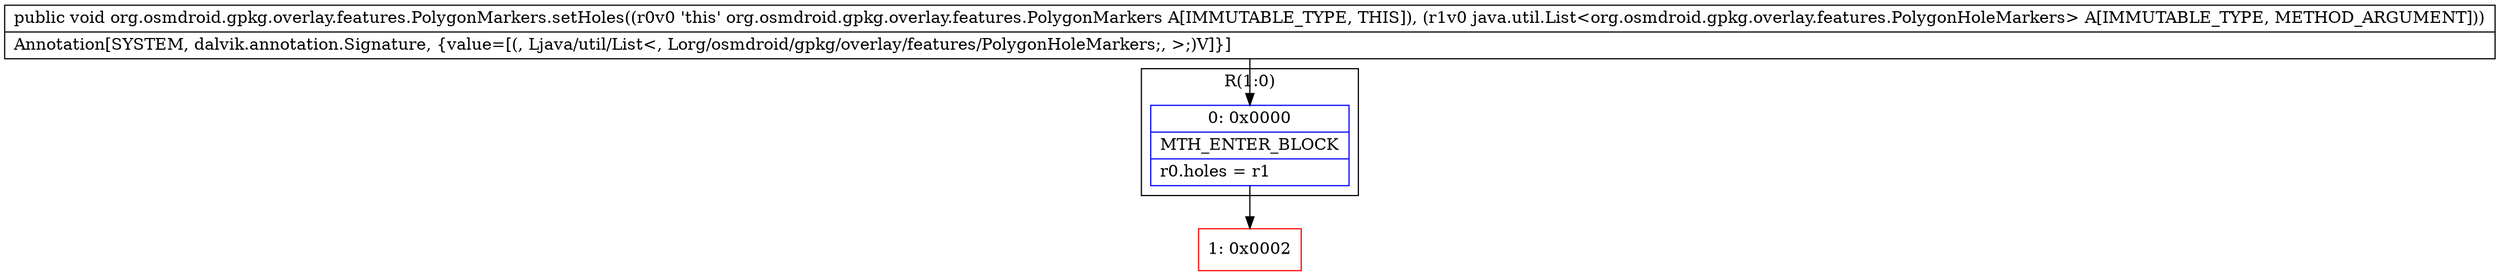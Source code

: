 digraph "CFG fororg.osmdroid.gpkg.overlay.features.PolygonMarkers.setHoles(Ljava\/util\/List;)V" {
subgraph cluster_Region_194115720 {
label = "R(1:0)";
node [shape=record,color=blue];
Node_0 [shape=record,label="{0\:\ 0x0000|MTH_ENTER_BLOCK\l|r0.holes = r1\l}"];
}
Node_1 [shape=record,color=red,label="{1\:\ 0x0002}"];
MethodNode[shape=record,label="{public void org.osmdroid.gpkg.overlay.features.PolygonMarkers.setHoles((r0v0 'this' org.osmdroid.gpkg.overlay.features.PolygonMarkers A[IMMUTABLE_TYPE, THIS]), (r1v0 java.util.List\<org.osmdroid.gpkg.overlay.features.PolygonHoleMarkers\> A[IMMUTABLE_TYPE, METHOD_ARGUMENT]))  | Annotation[SYSTEM, dalvik.annotation.Signature, \{value=[(, Ljava\/util\/List\<, Lorg\/osmdroid\/gpkg\/overlay\/features\/PolygonHoleMarkers;, \>;)V]\}]\l}"];
MethodNode -> Node_0;
Node_0 -> Node_1;
}


